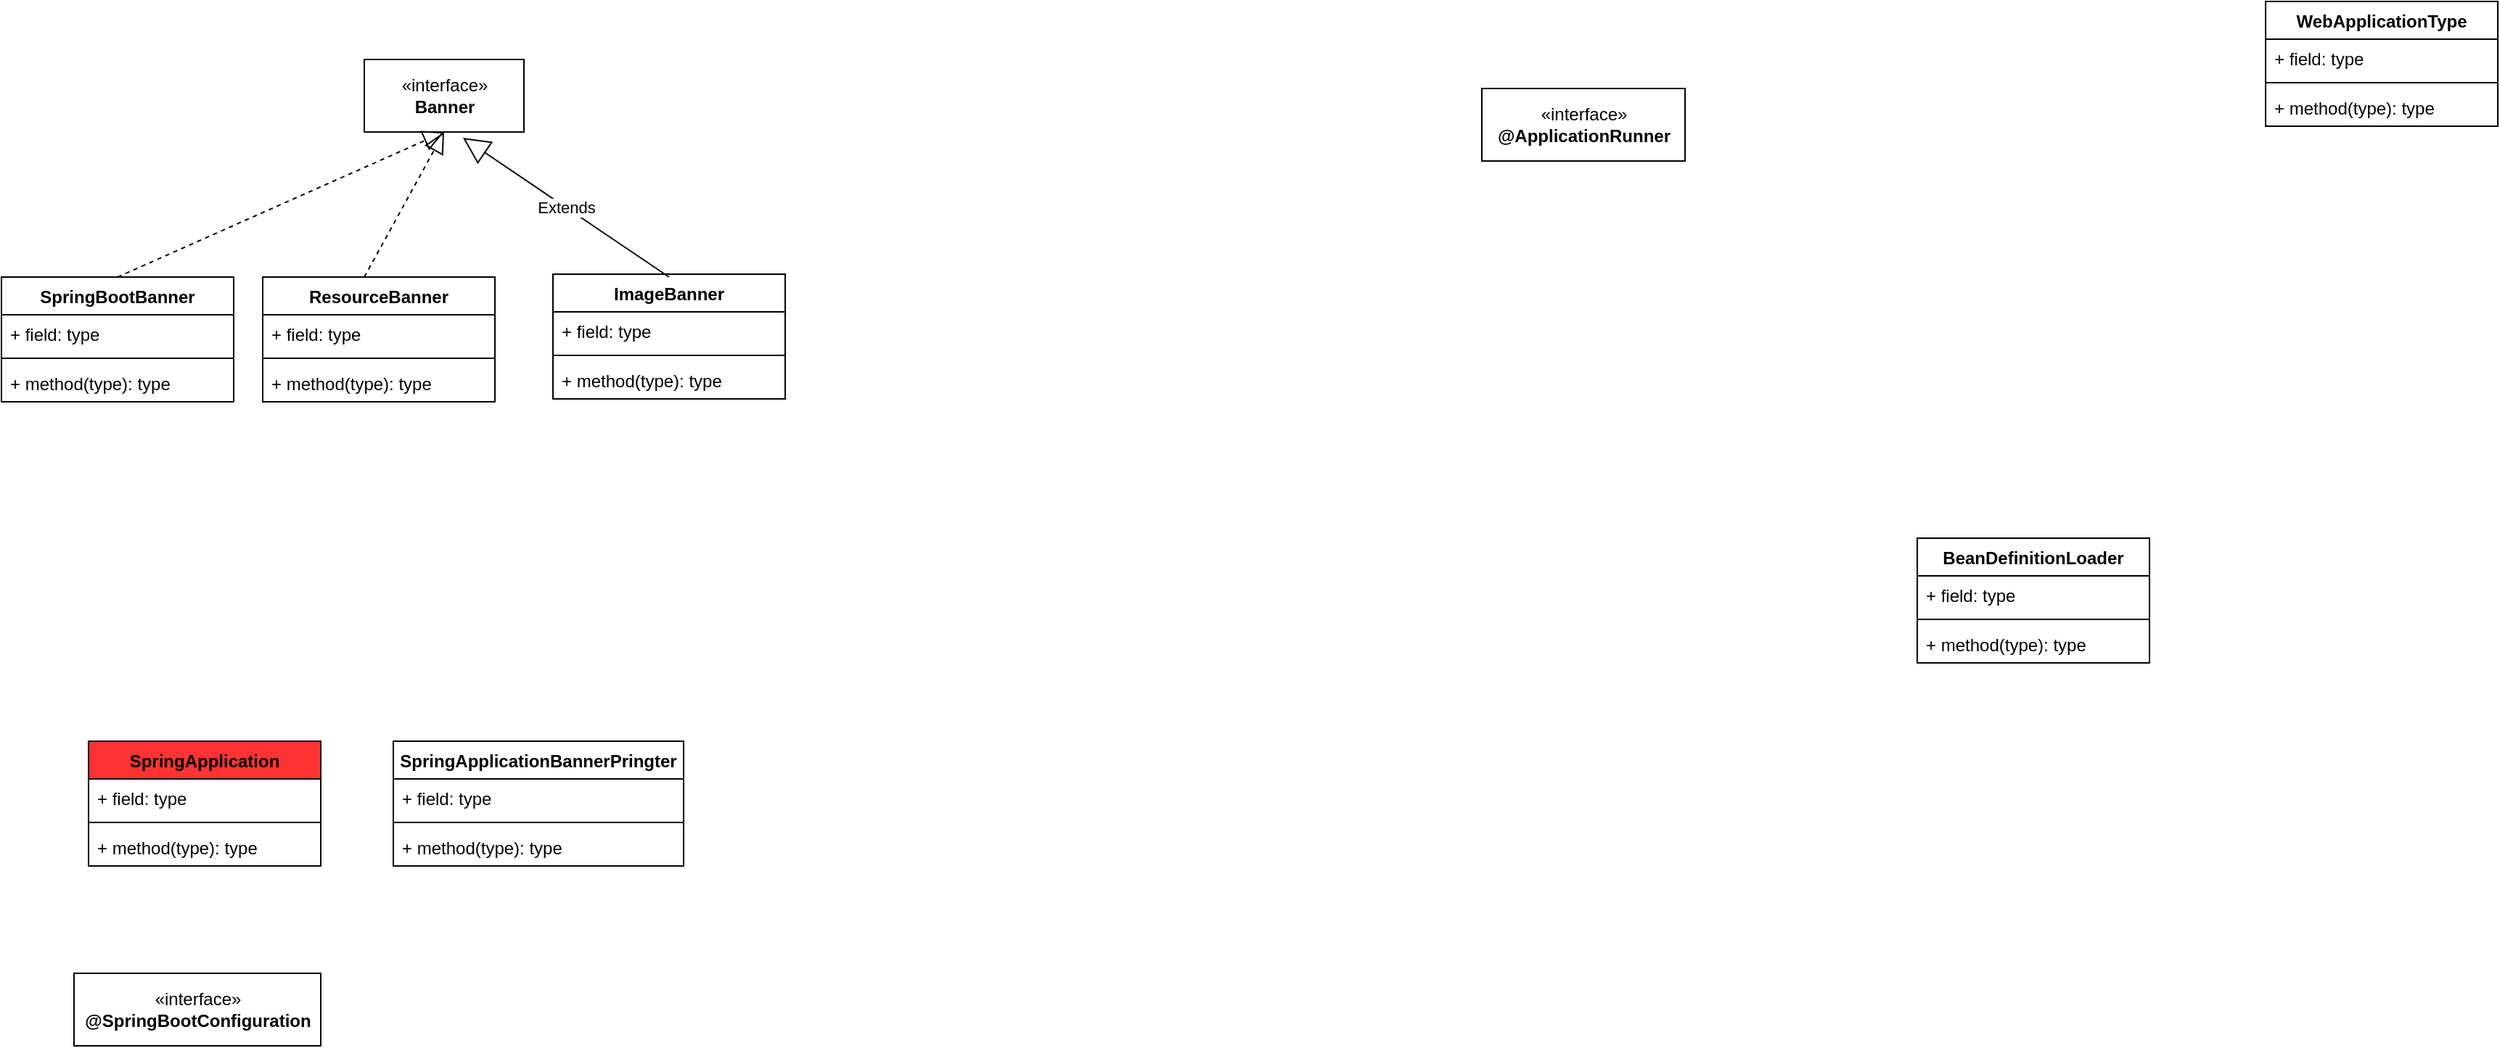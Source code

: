 <mxfile version="13.9.8" type="device" pages="7"><diagram id="azHhzKjyxvLsKqkavXvV" name="spring-boot"><mxGraphModel dx="1186" dy="595" grid="1" gridSize="10" guides="1" tooltips="1" connect="1" arrows="1" fold="1" page="1" pageScale="1" pageWidth="6400" pageHeight="6400" math="0" shadow="0"><root><mxCell id="1a4cPqI2Y-rn-O1h8l9q-0"/><mxCell id="1a4cPqI2Y-rn-O1h8l9q-1" parent="1a4cPqI2Y-rn-O1h8l9q-0"/><mxCell id="LUAHii1eI_nwcsTyfHsr-0" value="«interface»&lt;br&gt;&lt;b&gt;Banner&lt;/b&gt;" style="html=1;" parent="1a4cPqI2Y-rn-O1h8l9q-1" vertex="1"><mxGeometry x="450" y="100" width="110" height="50" as="geometry"/></mxCell><mxCell id="LUAHii1eI_nwcsTyfHsr-1" value="SpringBootBanner" style="swimlane;fontStyle=1;align=center;verticalAlign=top;childLayout=stackLayout;horizontal=1;startSize=26;horizontalStack=0;resizeParent=1;resizeParentMax=0;resizeLast=0;collapsible=1;marginBottom=0;" parent="1a4cPqI2Y-rn-O1h8l9q-1" vertex="1"><mxGeometry x="200" y="250" width="160" height="86" as="geometry"/></mxCell><mxCell id="LUAHii1eI_nwcsTyfHsr-5" value="" style="endArrow=block;dashed=1;endFill=0;endSize=12;html=1;entryX=0.5;entryY=1;entryDx=0;entryDy=0;" parent="LUAHii1eI_nwcsTyfHsr-1" target="LUAHii1eI_nwcsTyfHsr-0" edge="1"><mxGeometry width="160" relative="1" as="geometry"><mxPoint x="80" as="sourcePoint"/><mxPoint x="240" as="targetPoint"/></mxGeometry></mxCell><mxCell id="LUAHii1eI_nwcsTyfHsr-2" value="+ field: type" style="text;strokeColor=none;fillColor=none;align=left;verticalAlign=top;spacingLeft=4;spacingRight=4;overflow=hidden;rotatable=0;points=[[0,0.5],[1,0.5]];portConstraint=eastwest;" parent="LUAHii1eI_nwcsTyfHsr-1" vertex="1"><mxGeometry y="26" width="160" height="26" as="geometry"/></mxCell><mxCell id="LUAHii1eI_nwcsTyfHsr-3" value="" style="line;strokeWidth=1;fillColor=none;align=left;verticalAlign=middle;spacingTop=-1;spacingLeft=3;spacingRight=3;rotatable=0;labelPosition=right;points=[];portConstraint=eastwest;" parent="LUAHii1eI_nwcsTyfHsr-1" vertex="1"><mxGeometry y="52" width="160" height="8" as="geometry"/></mxCell><mxCell id="LUAHii1eI_nwcsTyfHsr-4" value="+ method(type): type" style="text;strokeColor=none;fillColor=none;align=left;verticalAlign=top;spacingLeft=4;spacingRight=4;overflow=hidden;rotatable=0;points=[[0,0.5],[1,0.5]];portConstraint=eastwest;" parent="LUAHii1eI_nwcsTyfHsr-1" vertex="1"><mxGeometry y="60" width="160" height="26" as="geometry"/></mxCell><mxCell id="LUAHii1eI_nwcsTyfHsr-6" value="ResourceBanner" style="swimlane;fontStyle=1;align=center;verticalAlign=top;childLayout=stackLayout;horizontal=1;startSize=26;horizontalStack=0;resizeParent=1;resizeParentMax=0;resizeLast=0;collapsible=1;marginBottom=0;" parent="1a4cPqI2Y-rn-O1h8l9q-1" vertex="1"><mxGeometry x="380" y="250" width="160" height="86" as="geometry"/></mxCell><mxCell id="LUAHii1eI_nwcsTyfHsr-10" value="" style="endArrow=block;dashed=1;endFill=0;endSize=12;html=1;entryX=0.5;entryY=1;entryDx=0;entryDy=0;" parent="LUAHii1eI_nwcsTyfHsr-6" target="LUAHii1eI_nwcsTyfHsr-0" edge="1"><mxGeometry width="160" relative="1" as="geometry"><mxPoint x="70" as="sourcePoint"/><mxPoint x="230" as="targetPoint"/></mxGeometry></mxCell><mxCell id="LUAHii1eI_nwcsTyfHsr-7" value="+ field: type" style="text;strokeColor=none;fillColor=none;align=left;verticalAlign=top;spacingLeft=4;spacingRight=4;overflow=hidden;rotatable=0;points=[[0,0.5],[1,0.5]];portConstraint=eastwest;" parent="LUAHii1eI_nwcsTyfHsr-6" vertex="1"><mxGeometry y="26" width="160" height="26" as="geometry"/></mxCell><mxCell id="LUAHii1eI_nwcsTyfHsr-8" value="" style="line;strokeWidth=1;fillColor=none;align=left;verticalAlign=middle;spacingTop=-1;spacingLeft=3;spacingRight=3;rotatable=0;labelPosition=right;points=[];portConstraint=eastwest;" parent="LUAHii1eI_nwcsTyfHsr-6" vertex="1"><mxGeometry y="52" width="160" height="8" as="geometry"/></mxCell><mxCell id="LUAHii1eI_nwcsTyfHsr-9" value="+ method(type): type" style="text;strokeColor=none;fillColor=none;align=left;verticalAlign=top;spacingLeft=4;spacingRight=4;overflow=hidden;rotatable=0;points=[[0,0.5],[1,0.5]];portConstraint=eastwest;" parent="LUAHii1eI_nwcsTyfHsr-6" vertex="1"><mxGeometry y="60" width="160" height="26" as="geometry"/></mxCell><mxCell id="LUAHii1eI_nwcsTyfHsr-11" value="ImageBanner" style="swimlane;fontStyle=1;align=center;verticalAlign=top;childLayout=stackLayout;horizontal=1;startSize=26;horizontalStack=0;resizeParent=1;resizeParentMax=0;resizeLast=0;collapsible=1;marginBottom=0;" parent="1a4cPqI2Y-rn-O1h8l9q-1" vertex="1"><mxGeometry x="580" y="248" width="160" height="86" as="geometry"/></mxCell><mxCell id="LUAHii1eI_nwcsTyfHsr-15" value="Extends" style="endArrow=block;endSize=16;endFill=0;html=1;entryX=0.618;entryY=1.08;entryDx=0;entryDy=0;entryPerimeter=0;" parent="LUAHii1eI_nwcsTyfHsr-11" target="LUAHii1eI_nwcsTyfHsr-0" edge="1"><mxGeometry width="160" relative="1" as="geometry"><mxPoint x="80" y="2" as="sourcePoint"/><mxPoint x="240" y="2" as="targetPoint"/></mxGeometry></mxCell><mxCell id="LUAHii1eI_nwcsTyfHsr-12" value="+ field: type" style="text;strokeColor=none;fillColor=none;align=left;verticalAlign=top;spacingLeft=4;spacingRight=4;overflow=hidden;rotatable=0;points=[[0,0.5],[1,0.5]];portConstraint=eastwest;" parent="LUAHii1eI_nwcsTyfHsr-11" vertex="1"><mxGeometry y="26" width="160" height="26" as="geometry"/></mxCell><mxCell id="LUAHii1eI_nwcsTyfHsr-13" value="" style="line;strokeWidth=1;fillColor=none;align=left;verticalAlign=middle;spacingTop=-1;spacingLeft=3;spacingRight=3;rotatable=0;labelPosition=right;points=[];portConstraint=eastwest;" parent="LUAHii1eI_nwcsTyfHsr-11" vertex="1"><mxGeometry y="52" width="160" height="8" as="geometry"/></mxCell><mxCell id="LUAHii1eI_nwcsTyfHsr-14" value="+ method(type): type" style="text;strokeColor=none;fillColor=none;align=left;verticalAlign=top;spacingLeft=4;spacingRight=4;overflow=hidden;rotatable=0;points=[[0,0.5],[1,0.5]];portConstraint=eastwest;" parent="LUAHii1eI_nwcsTyfHsr-11" vertex="1"><mxGeometry y="60" width="160" height="26" as="geometry"/></mxCell><mxCell id="LUAHii1eI_nwcsTyfHsr-16" value="SpringApplication" style="swimlane;fontStyle=1;align=center;verticalAlign=top;childLayout=stackLayout;horizontal=1;startSize=26;horizontalStack=0;resizeParent=1;resizeParentMax=0;resizeLast=0;collapsible=1;marginBottom=0;fillColor=#FF3333;" parent="1a4cPqI2Y-rn-O1h8l9q-1" vertex="1"><mxGeometry x="260" y="570" width="160" height="86" as="geometry"/></mxCell><mxCell id="LUAHii1eI_nwcsTyfHsr-17" value="+ field: type" style="text;strokeColor=none;fillColor=none;align=left;verticalAlign=top;spacingLeft=4;spacingRight=4;overflow=hidden;rotatable=0;points=[[0,0.5],[1,0.5]];portConstraint=eastwest;" parent="LUAHii1eI_nwcsTyfHsr-16" vertex="1"><mxGeometry y="26" width="160" height="26" as="geometry"/></mxCell><mxCell id="LUAHii1eI_nwcsTyfHsr-18" value="" style="line;strokeWidth=1;fillColor=none;align=left;verticalAlign=middle;spacingTop=-1;spacingLeft=3;spacingRight=3;rotatable=0;labelPosition=right;points=[];portConstraint=eastwest;" parent="LUAHii1eI_nwcsTyfHsr-16" vertex="1"><mxGeometry y="52" width="160" height="8" as="geometry"/></mxCell><mxCell id="LUAHii1eI_nwcsTyfHsr-19" value="+ method(type): type" style="text;strokeColor=none;fillColor=none;align=left;verticalAlign=top;spacingLeft=4;spacingRight=4;overflow=hidden;rotatable=0;points=[[0,0.5],[1,0.5]];portConstraint=eastwest;" parent="LUAHii1eI_nwcsTyfHsr-16" vertex="1"><mxGeometry y="60" width="160" height="26" as="geometry"/></mxCell><mxCell id="LUAHii1eI_nwcsTyfHsr-20" value="SpringApplicationBannerPringter" style="swimlane;fontStyle=1;align=center;verticalAlign=top;childLayout=stackLayout;horizontal=1;startSize=26;horizontalStack=0;resizeParent=1;resizeParentMax=0;resizeLast=0;collapsible=1;marginBottom=0;" parent="1a4cPqI2Y-rn-O1h8l9q-1" vertex="1"><mxGeometry x="470" y="570" width="200" height="86" as="geometry"/></mxCell><mxCell id="LUAHii1eI_nwcsTyfHsr-21" value="+ field: type" style="text;strokeColor=none;fillColor=none;align=left;verticalAlign=top;spacingLeft=4;spacingRight=4;overflow=hidden;rotatable=0;points=[[0,0.5],[1,0.5]];portConstraint=eastwest;" parent="LUAHii1eI_nwcsTyfHsr-20" vertex="1"><mxGeometry y="26" width="200" height="26" as="geometry"/></mxCell><mxCell id="LUAHii1eI_nwcsTyfHsr-22" value="" style="line;strokeWidth=1;fillColor=none;align=left;verticalAlign=middle;spacingTop=-1;spacingLeft=3;spacingRight=3;rotatable=0;labelPosition=right;points=[];portConstraint=eastwest;" parent="LUAHii1eI_nwcsTyfHsr-20" vertex="1"><mxGeometry y="52" width="200" height="8" as="geometry"/></mxCell><mxCell id="LUAHii1eI_nwcsTyfHsr-23" value="+ method(type): type" style="text;strokeColor=none;fillColor=none;align=left;verticalAlign=top;spacingLeft=4;spacingRight=4;overflow=hidden;rotatable=0;points=[[0,0.5],[1,0.5]];portConstraint=eastwest;" parent="LUAHii1eI_nwcsTyfHsr-20" vertex="1"><mxGeometry y="60" width="200" height="26" as="geometry"/></mxCell><mxCell id="rCx9kmeARkY-Wm0pjJg1-0" value="«interface»&lt;br&gt;&lt;b&gt;@SpringBootConfiguration&lt;/b&gt;" style="html=1;" parent="1a4cPqI2Y-rn-O1h8l9q-1" vertex="1"><mxGeometry x="250" y="730" width="170" height="50" as="geometry"/></mxCell><mxCell id="zPeeRrjyGLi6H_kq2810-0" value="«interface»&lt;br&gt;&lt;b&gt;@ApplicationRunner&lt;/b&gt;" style="html=1;" parent="1a4cPqI2Y-rn-O1h8l9q-1" vertex="1"><mxGeometry x="1220" y="120" width="140" height="50" as="geometry"/></mxCell><mxCell id="4NVOuOeTUchrgDjr0sUN-0" value="WebApplicationType" style="swimlane;fontStyle=1;align=center;verticalAlign=top;childLayout=stackLayout;horizontal=1;startSize=26;horizontalStack=0;resizeParent=1;resizeParentMax=0;resizeLast=0;collapsible=1;marginBottom=0;fillColor=#FFFFFF;" parent="1a4cPqI2Y-rn-O1h8l9q-1" vertex="1"><mxGeometry x="1760" y="60" width="160" height="86" as="geometry"/></mxCell><mxCell id="4NVOuOeTUchrgDjr0sUN-1" value="+ field: type" style="text;strokeColor=none;fillColor=none;align=left;verticalAlign=top;spacingLeft=4;spacingRight=4;overflow=hidden;rotatable=0;points=[[0,0.5],[1,0.5]];portConstraint=eastwest;" parent="4NVOuOeTUchrgDjr0sUN-0" vertex="1"><mxGeometry y="26" width="160" height="26" as="geometry"/></mxCell><mxCell id="4NVOuOeTUchrgDjr0sUN-2" value="" style="line;strokeWidth=1;fillColor=none;align=left;verticalAlign=middle;spacingTop=-1;spacingLeft=3;spacingRight=3;rotatable=0;labelPosition=right;points=[];portConstraint=eastwest;" parent="4NVOuOeTUchrgDjr0sUN-0" vertex="1"><mxGeometry y="52" width="160" height="8" as="geometry"/></mxCell><mxCell id="4NVOuOeTUchrgDjr0sUN-3" value="+ method(type): type" style="text;strokeColor=none;fillColor=none;align=left;verticalAlign=top;spacingLeft=4;spacingRight=4;overflow=hidden;rotatable=0;points=[[0,0.5],[1,0.5]];portConstraint=eastwest;" parent="4NVOuOeTUchrgDjr0sUN-0" vertex="1"><mxGeometry y="60" width="160" height="26" as="geometry"/></mxCell><mxCell id="iaeZOcX6A9jMdizZs5v1-0" value="BeanDefinitionLoader" style="swimlane;fontStyle=1;align=center;verticalAlign=top;childLayout=stackLayout;horizontal=1;startSize=26;horizontalStack=0;resizeParent=1;resizeParentMax=0;resizeLast=0;collapsible=1;marginBottom=0;" vertex="1" parent="1a4cPqI2Y-rn-O1h8l9q-1"><mxGeometry x="1520" y="430" width="160" height="86" as="geometry"/></mxCell><mxCell id="iaeZOcX6A9jMdizZs5v1-1" value="+ field: type" style="text;strokeColor=none;fillColor=none;align=left;verticalAlign=top;spacingLeft=4;spacingRight=4;overflow=hidden;rotatable=0;points=[[0,0.5],[1,0.5]];portConstraint=eastwest;" vertex="1" parent="iaeZOcX6A9jMdizZs5v1-0"><mxGeometry y="26" width="160" height="26" as="geometry"/></mxCell><mxCell id="iaeZOcX6A9jMdizZs5v1-2" value="" style="line;strokeWidth=1;fillColor=none;align=left;verticalAlign=middle;spacingTop=-1;spacingLeft=3;spacingRight=3;rotatable=0;labelPosition=right;points=[];portConstraint=eastwest;" vertex="1" parent="iaeZOcX6A9jMdizZs5v1-0"><mxGeometry y="52" width="160" height="8" as="geometry"/></mxCell><mxCell id="iaeZOcX6A9jMdizZs5v1-3" value="+ method(type): type" style="text;strokeColor=none;fillColor=none;align=left;verticalAlign=top;spacingLeft=4;spacingRight=4;overflow=hidden;rotatable=0;points=[[0,0.5],[1,0.5]];portConstraint=eastwest;" vertex="1" parent="iaeZOcX6A9jMdizZs5v1-0"><mxGeometry y="60" width="160" height="26" as="geometry"/></mxCell></root></mxGraphModel></diagram><diagram id="pW-1Vn3nVQ5j12UAFeRx" name="autoconfigure"><mxGraphModel dx="678" dy="338" grid="1" gridSize="10" guides="1" tooltips="1" connect="1" arrows="1" fold="1" page="1" pageScale="1" pageWidth="6400" pageHeight="6400" math="0" shadow="0"><root><mxCell id="0"/><mxCell id="1" parent="0"/><mxCell id="Oop-ELuPldIYRvvw4iP7-1" value="«interface»&lt;br&gt;&lt;b&gt;@SpringBootApplication&lt;/b&gt;" style="html=1;" parent="1" vertex="1"><mxGeometry x="290" y="180" width="170" height="50" as="geometry"/></mxCell><mxCell id="ZtUrObNCoPJuBCYFa5h_-1" value="«interface»&lt;br&gt;&lt;b&gt;@EnableAutoConfiguration&lt;/b&gt;" style="html=1;fillColor=#FFFFFF;" vertex="1" parent="1"><mxGeometry x="290" y="300" width="170" height="50" as="geometry"/></mxCell></root></mxGraphModel></diagram><diagram id="G3muvnoLeTuShCO0rfNz" name="actuator"><mxGraphModel dx="1186" dy="592" grid="1" gridSize="10" guides="1" tooltips="1" connect="1" arrows="1" fold="1" page="1" pageScale="1" pageWidth="6400" pageHeight="6400" math="0" shadow="0"><root><mxCell id="25JI_XQ1jsnoM-Q3wNZs-0"/><mxCell id="25JI_XQ1jsnoM-Q3wNZs-1" parent="25JI_XQ1jsnoM-Q3wNZs-0"/></root></mxGraphModel></diagram><diagram id="FSW1BFjvMeT8ivFry-cM" name="actuator-autoconfigure"><mxGraphModel dx="946" dy="598" grid="1" gridSize="10" guides="1" tooltips="1" connect="1" arrows="1" fold="1" page="1" pageScale="1" pageWidth="6400" pageHeight="6400" math="0" shadow="0"><root><mxCell id="fVaShPFmWnMpkTsFmz3L-0"/><mxCell id="fVaShPFmWnMpkTsFmz3L-1" parent="fVaShPFmWnMpkTsFmz3L-0"/></root></mxGraphModel></diagram><diagram id="jbqgKGAAUuNK0kk3wHVo" name="starter and etc"><mxGraphModel dx="1186" dy="598" grid="1" gridSize="10" guides="1" tooltips="1" connect="1" arrows="1" fold="1" page="1" pageScale="1" pageWidth="6400" pageHeight="6400" math="0" shadow="0"><root><mxCell id="POdSYXnXEKi6I_1TE_tM-0"/><mxCell id="POdSYXnXEKi6I_1TE_tM-1" parent="POdSYXnXEKi6I_1TE_tM-0"/></root></mxGraphModel></diagram><diagram id="q8PSN8eW_tDs0flvnzcG" name="test"><mxGraphModel dx="1186" dy="598" grid="1" gridSize="10" guides="1" tooltips="1" connect="1" arrows="1" fold="1" page="1" pageScale="1" pageWidth="82700" pageHeight="11690" math="0" shadow="0"><root><mxCell id="6xssbbzdcnzb3QfgTVUg-0"/><mxCell id="6xssbbzdcnzb3QfgTVUg-1" parent="6xssbbzdcnzb3QfgTVUg-0"/></root></mxGraphModel></diagram><diagram id="_BGiQRufUAqhN-kBxZzG" name="test-autoconfigure"><mxGraphModel dx="1186" dy="598" grid="1" gridSize="10" guides="1" tooltips="1" connect="1" arrows="1" fold="1" page="1" pageScale="1" pageWidth="82700" pageHeight="11690" math="0" shadow="0"><root><mxCell id="joh52E027rHplvfKIory-0"/><mxCell id="joh52E027rHplvfKIory-1" parent="joh52E027rHplvfKIory-0"/></root></mxGraphModel></diagram></mxfile>